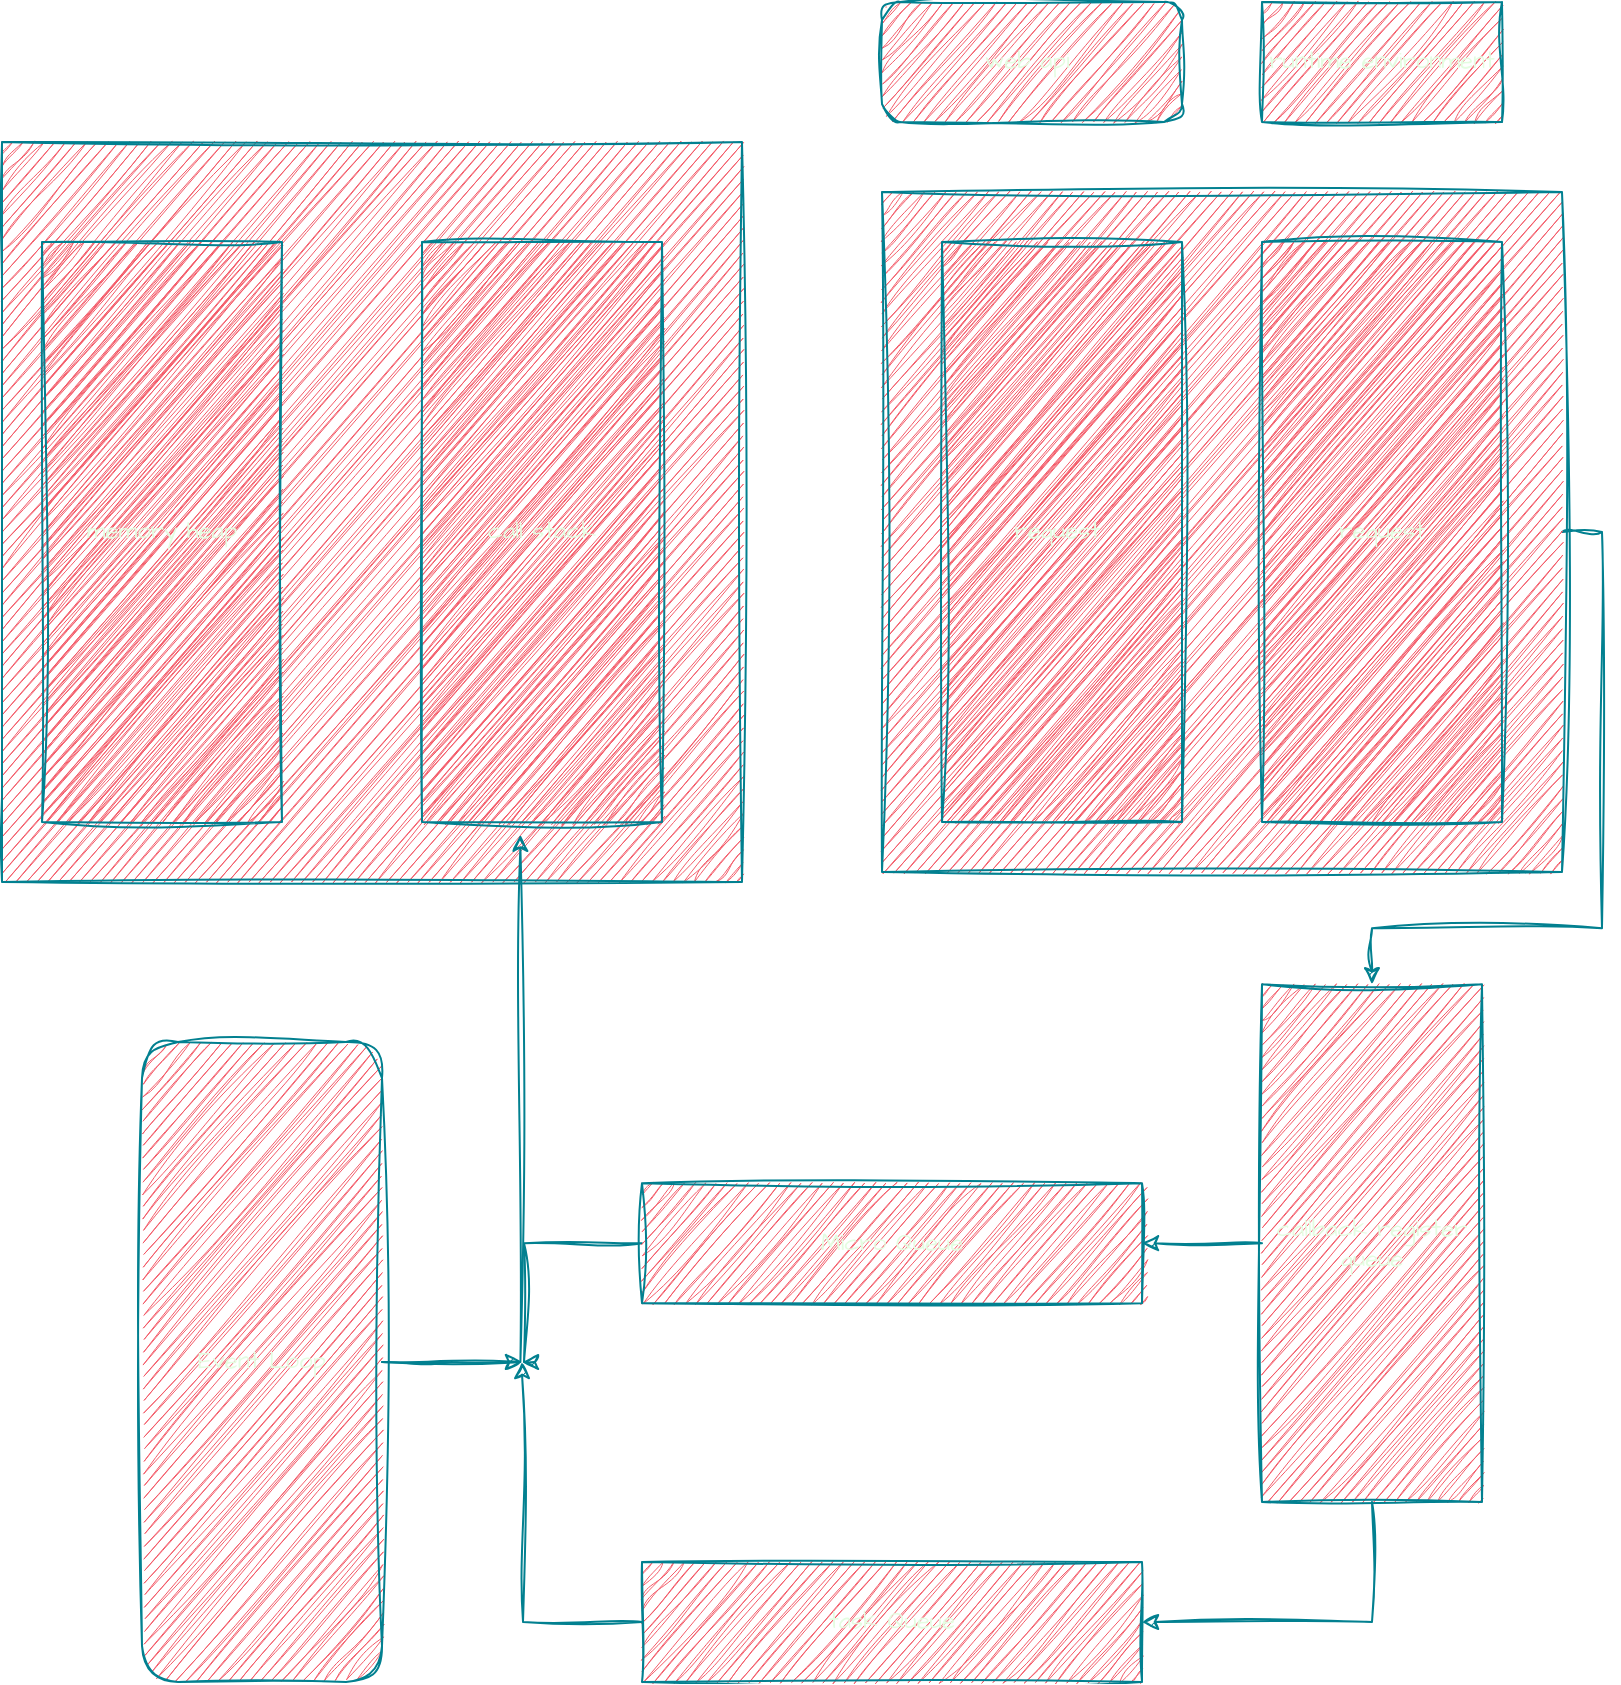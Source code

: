 <mxfile version="24.5.3" type="device">
  <diagram id="prtHgNgQTEPvFCAcTncT" name="Page-1">
    <mxGraphModel dx="1418" dy="902" grid="1" gridSize="10" guides="1" tooltips="1" connect="1" arrows="1" fold="1" page="1" pageScale="1" pageWidth="827" pageHeight="1169" math="0" shadow="0">
      <root>
        <mxCell id="0" />
        <mxCell id="1" parent="0" />
        <mxCell id="xKc0YtfOFuvz_gfWEwi_-8" value="" style="whiteSpace=wrap;html=1;aspect=fixed;hachureGap=4;fontFamily=Architects Daughter;fontSource=https%3A%2F%2Ffonts.googleapis.com%2Fcss%3Ffamily%3DArchitects%2BDaughter;labelBackgroundColor=none;fillColor=#F45B69;strokeColor=#028090;fontColor=#E4FDE1;sketch=1;curveFitting=1;jiggle=2;" vertex="1" parent="1">
          <mxGeometry x="20" y="110" width="370" height="370" as="geometry" />
        </mxCell>
        <mxCell id="xKc0YtfOFuvz_gfWEwi_-9" value="memory heap" style="rounded=0;whiteSpace=wrap;html=1;hachureGap=4;fontFamily=Architects Daughter;fontSource=https%3A%2F%2Ffonts.googleapis.com%2Fcss%3Ffamily%3DArchitects%2BDaughter;labelBackgroundColor=none;fillColor=#F45B69;strokeColor=#028090;fontColor=#E4FDE1;sketch=1;curveFitting=1;jiggle=2;" vertex="1" parent="1">
          <mxGeometry x="40" y="160" width="120" height="290" as="geometry" />
        </mxCell>
        <mxCell id="xKc0YtfOFuvz_gfWEwi_-10" value="call stack" style="rounded=0;whiteSpace=wrap;html=1;hachureGap=4;fontFamily=Architects Daughter;fontSource=https%3A%2F%2Ffonts.googleapis.com%2Fcss%3Ffamily%3DArchitects%2BDaughter;labelBackgroundColor=none;fillColor=#F45B69;strokeColor=#028090;fontColor=#E4FDE1;sketch=1;curveFitting=1;jiggle=2;" vertex="1" parent="1">
          <mxGeometry x="230" y="160" width="120" height="290" as="geometry" />
        </mxCell>
        <mxCell id="xKc0YtfOFuvz_gfWEwi_-18" style="edgeStyle=orthogonalEdgeStyle;rounded=0;hachureGap=4;orthogonalLoop=1;jettySize=auto;html=1;exitX=1;exitY=0.5;exitDx=0;exitDy=0;fontFamily=Architects Daughter;fontSource=https%3A%2F%2Ffonts.googleapis.com%2Fcss%3Ffamily%3DArchitects%2BDaughter;labelBackgroundColor=none;strokeColor=#028090;fontColor=default;sketch=1;curveFitting=1;jiggle=2;" edge="1" parent="1" source="xKc0YtfOFuvz_gfWEwi_-11" target="xKc0YtfOFuvz_gfWEwi_-19">
          <mxGeometry relative="1" as="geometry">
            <mxPoint x="700" y="561.159" as="targetPoint" />
          </mxGeometry>
        </mxCell>
        <mxCell id="xKc0YtfOFuvz_gfWEwi_-11" value="" style="whiteSpace=wrap;html=1;aspect=fixed;hachureGap=4;fontFamily=Architects Daughter;fontSource=https%3A%2F%2Ffonts.googleapis.com%2Fcss%3Ffamily%3DArchitects%2BDaughter;labelBackgroundColor=none;fillColor=#F45B69;strokeColor=#028090;fontColor=#E4FDE1;sketch=1;curveFitting=1;jiggle=2;" vertex="1" parent="1">
          <mxGeometry x="460" y="135" width="340" height="340" as="geometry" />
        </mxCell>
        <mxCell id="xKc0YtfOFuvz_gfWEwi_-12" value="request&amp;nbsp;" style="rounded=0;whiteSpace=wrap;html=1;hachureGap=4;fontFamily=Architects Daughter;fontSource=https%3A%2F%2Ffonts.googleapis.com%2Fcss%3Ffamily%3DArchitects%2BDaughter;labelBackgroundColor=none;fillColor=#F45B69;strokeColor=#028090;fontColor=#E4FDE1;sketch=1;curveFitting=1;jiggle=2;" vertex="1" parent="1">
          <mxGeometry x="490" y="160" width="120" height="290" as="geometry" />
        </mxCell>
        <mxCell id="xKc0YtfOFuvz_gfWEwi_-15" value="web api&amp;nbsp;" style="rounded=1;whiteSpace=wrap;html=1;hachureGap=4;fontFamily=Architects Daughter;fontSource=https%3A%2F%2Ffonts.googleapis.com%2Fcss%3Ffamily%3DArchitects%2BDaughter;labelBackgroundColor=none;fillColor=#F45B69;strokeColor=#028090;fontColor=#E4FDE1;sketch=1;curveFitting=1;jiggle=2;" vertex="1" parent="1">
          <mxGeometry x="460" y="40" width="150" height="60" as="geometry" />
        </mxCell>
        <mxCell id="xKc0YtfOFuvz_gfWEwi_-16" value="runtime environment" style="rounded=0;whiteSpace=wrap;html=1;hachureGap=4;fontFamily=Architects Daughter;fontSource=https%3A%2F%2Ffonts.googleapis.com%2Fcss%3Ffamily%3DArchitects%2BDaughter;labelBackgroundColor=none;fillColor=#F45B69;strokeColor=#028090;fontColor=#E4FDE1;sketch=1;curveFitting=1;jiggle=2;" vertex="1" parent="1">
          <mxGeometry x="650" y="40" width="120" height="60" as="geometry" />
        </mxCell>
        <mxCell id="xKc0YtfOFuvz_gfWEwi_-17" value="request" style="rounded=0;whiteSpace=wrap;html=1;hachureGap=4;fontFamily=Architects Daughter;fontSource=https%3A%2F%2Ffonts.googleapis.com%2Fcss%3Ffamily%3DArchitects%2BDaughter;labelBackgroundColor=none;fillColor=#F45B69;strokeColor=#028090;fontColor=#E4FDE1;sketch=1;curveFitting=1;jiggle=2;" vertex="1" parent="1">
          <mxGeometry x="650" y="160" width="120" height="290" as="geometry" />
        </mxCell>
        <mxCell id="xKc0YtfOFuvz_gfWEwi_-20" style="edgeStyle=orthogonalEdgeStyle;rounded=0;hachureGap=4;orthogonalLoop=1;jettySize=auto;html=1;fontFamily=Architects Daughter;fontSource=https%3A%2F%2Ffonts.googleapis.com%2Fcss%3Ffamily%3DArchitects%2BDaughter;labelBackgroundColor=none;strokeColor=#028090;fontColor=default;sketch=1;curveFitting=1;jiggle=2;" edge="1" parent="1" source="xKc0YtfOFuvz_gfWEwi_-19">
          <mxGeometry relative="1" as="geometry">
            <mxPoint x="590" y="850" as="targetPoint" />
            <Array as="points">
              <mxPoint x="705" y="850" />
            </Array>
          </mxGeometry>
        </mxCell>
        <mxCell id="xKc0YtfOFuvz_gfWEwi_-22" style="edgeStyle=orthogonalEdgeStyle;rounded=0;hachureGap=4;orthogonalLoop=1;jettySize=auto;html=1;exitX=0;exitY=0.5;exitDx=0;exitDy=0;fontFamily=Architects Daughter;fontSource=https%3A%2F%2Ffonts.googleapis.com%2Fcss%3Ffamily%3DArchitects%2BDaughter;labelBackgroundColor=none;strokeColor=#028090;fontColor=default;sketch=1;curveFitting=1;jiggle=2;" edge="1" parent="1" source="xKc0YtfOFuvz_gfWEwi_-19" target="xKc0YtfOFuvz_gfWEwi_-23">
          <mxGeometry relative="1" as="geometry">
            <mxPoint x="580" y="660.304" as="targetPoint" />
          </mxGeometry>
        </mxCell>
        <mxCell id="xKc0YtfOFuvz_gfWEwi_-19" value="callback register queue" style="rounded=0;whiteSpace=wrap;html=1;hachureGap=4;fontFamily=Architects Daughter;fontSource=https%3A%2F%2Ffonts.googleapis.com%2Fcss%3Ffamily%3DArchitects%2BDaughter;labelBackgroundColor=none;fillColor=#F45B69;strokeColor=#028090;fontColor=#E4FDE1;sketch=1;curveFitting=1;jiggle=2;" vertex="1" parent="1">
          <mxGeometry x="650" y="531.16" width="110" height="258.84" as="geometry" />
        </mxCell>
        <mxCell id="xKc0YtfOFuvz_gfWEwi_-27" style="edgeStyle=orthogonalEdgeStyle;rounded=0;hachureGap=4;orthogonalLoop=1;jettySize=auto;html=1;fontFamily=Architects Daughter;fontSource=https%3A%2F%2Ffonts.googleapis.com%2Fcss%3Ffamily%3DArchitects%2BDaughter;labelBackgroundColor=none;strokeColor=#028090;fontColor=default;sketch=1;curveFitting=1;jiggle=2;" edge="1" parent="1" source="xKc0YtfOFuvz_gfWEwi_-21">
          <mxGeometry relative="1" as="geometry">
            <mxPoint x="280" y="720" as="targetPoint" />
          </mxGeometry>
        </mxCell>
        <mxCell id="xKc0YtfOFuvz_gfWEwi_-21" value="task Queue" style="rounded=0;whiteSpace=wrap;html=1;hachureGap=4;fontFamily=Architects Daughter;fontSource=https%3A%2F%2Ffonts.googleapis.com%2Fcss%3Ffamily%3DArchitects%2BDaughter;labelBackgroundColor=none;fillColor=#F45B69;strokeColor=#028090;fontColor=#E4FDE1;sketch=1;curveFitting=1;jiggle=2;" vertex="1" parent="1">
          <mxGeometry x="340" y="820" width="250" height="60" as="geometry" />
        </mxCell>
        <mxCell id="xKc0YtfOFuvz_gfWEwi_-28" style="edgeStyle=orthogonalEdgeStyle;rounded=0;hachureGap=4;orthogonalLoop=1;jettySize=auto;html=1;fontFamily=Architects Daughter;fontSource=https%3A%2F%2Ffonts.googleapis.com%2Fcss%3Ffamily%3DArchitects%2BDaughter;labelBackgroundColor=none;strokeColor=#028090;fontColor=default;sketch=1;curveFitting=1;jiggle=2;" edge="1" parent="1" source="xKc0YtfOFuvz_gfWEwi_-23">
          <mxGeometry relative="1" as="geometry">
            <mxPoint x="280" y="720" as="targetPoint" />
            <Array as="points">
              <mxPoint x="281" y="661" />
              <mxPoint x="281" y="720" />
            </Array>
          </mxGeometry>
        </mxCell>
        <mxCell id="xKc0YtfOFuvz_gfWEwi_-23" value="Micro Queue" style="rounded=0;whiteSpace=wrap;html=1;hachureGap=4;fontFamily=Architects Daughter;fontSource=https%3A%2F%2Ffonts.googleapis.com%2Fcss%3Ffamily%3DArchitects%2BDaughter;labelBackgroundColor=none;fillColor=#F45B69;strokeColor=#028090;fontColor=#E4FDE1;sketch=1;curveFitting=1;jiggle=2;" vertex="1" parent="1">
          <mxGeometry x="340" y="630.58" width="250" height="60" as="geometry" />
        </mxCell>
        <mxCell id="xKc0YtfOFuvz_gfWEwi_-26" style="edgeStyle=orthogonalEdgeStyle;rounded=0;hachureGap=4;orthogonalLoop=1;jettySize=auto;html=1;fontFamily=Architects Daughter;fontSource=https%3A%2F%2Ffonts.googleapis.com%2Fcss%3Ffamily%3DArchitects%2BDaughter;labelBackgroundColor=none;strokeColor=#028090;fontColor=default;sketch=1;curveFitting=1;jiggle=2;" edge="1" parent="1" source="xKc0YtfOFuvz_gfWEwi_-24">
          <mxGeometry relative="1" as="geometry">
            <mxPoint x="280" y="720" as="targetPoint" />
          </mxGeometry>
        </mxCell>
        <mxCell id="xKc0YtfOFuvz_gfWEwi_-29" style="edgeStyle=orthogonalEdgeStyle;rounded=0;hachureGap=4;orthogonalLoop=1;jettySize=auto;html=1;fontFamily=Architects Daughter;fontSource=https%3A%2F%2Ffonts.googleapis.com%2Fcss%3Ffamily%3DArchitects%2BDaughter;entryX=0.41;entryY=1.022;entryDx=0;entryDy=0;entryPerimeter=0;labelBackgroundColor=none;strokeColor=#028090;fontColor=default;sketch=1;curveFitting=1;jiggle=2;" edge="1" parent="1" source="xKc0YtfOFuvz_gfWEwi_-24" target="xKc0YtfOFuvz_gfWEwi_-10">
          <mxGeometry relative="1" as="geometry">
            <mxPoint x="310" y="510" as="targetPoint" />
          </mxGeometry>
        </mxCell>
        <mxCell id="xKc0YtfOFuvz_gfWEwi_-24" value="Event Loop" style="rounded=1;whiteSpace=wrap;html=1;hachureGap=4;fontFamily=Architects Daughter;fontSource=https%3A%2F%2Ffonts.googleapis.com%2Fcss%3Ffamily%3DArchitects%2BDaughter;labelBackgroundColor=none;fillColor=#F45B69;strokeColor=#028090;fontColor=#E4FDE1;sketch=1;curveFitting=1;jiggle=2;" vertex="1" parent="1">
          <mxGeometry x="90" y="560" width="120" height="320" as="geometry" />
        </mxCell>
      </root>
    </mxGraphModel>
  </diagram>
</mxfile>
